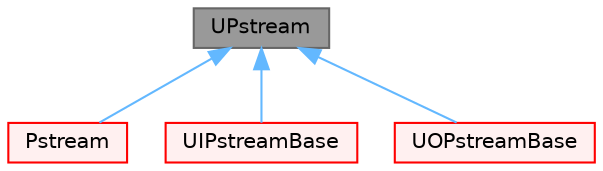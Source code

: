 digraph "UPstream"
{
 // LATEX_PDF_SIZE
  bgcolor="transparent";
  edge [fontname=Helvetica,fontsize=10,labelfontname=Helvetica,labelfontsize=10];
  node [fontname=Helvetica,fontsize=10,shape=box,height=0.2,width=0.4];
  Node1 [id="Node000001",label="UPstream",height=0.2,width=0.4,color="gray40", fillcolor="grey60", style="filled", fontcolor="black",tooltip="Inter-processor communications stream."];
  Node1 -> Node2 [id="edge1_Node000001_Node000002",dir="back",color="steelblue1",style="solid",tooltip=" "];
  Node2 [id="Node000002",label="Pstream",height=0.2,width=0.4,color="red", fillcolor="#FFF0F0", style="filled",URL="$classFoam_1_1Pstream.html",tooltip="Inter-processor communications stream."];
  Node1 -> Node7 [id="edge2_Node000001_Node000007",dir="back",color="steelblue1",style="solid",tooltip=" "];
  Node7 [id="Node000007",label="UIPstreamBase",height=0.2,width=0.4,color="red", fillcolor="#FFF0F0", style="filled",URL="$classFoam_1_1UIPstreamBase.html",tooltip="Base class for input inter-processor communications stream (ie, parallel streams)...."];
  Node1 -> Node10 [id="edge3_Node000001_Node000010",dir="back",color="steelblue1",style="solid",tooltip=" "];
  Node10 [id="Node000010",label="UOPstreamBase",height=0.2,width=0.4,color="red", fillcolor="#FFF0F0", style="filled",URL="$classFoam_1_1UOPstreamBase.html",tooltip="Base class for output inter-processor communications stream (ie, parallel streams)...."];
}
